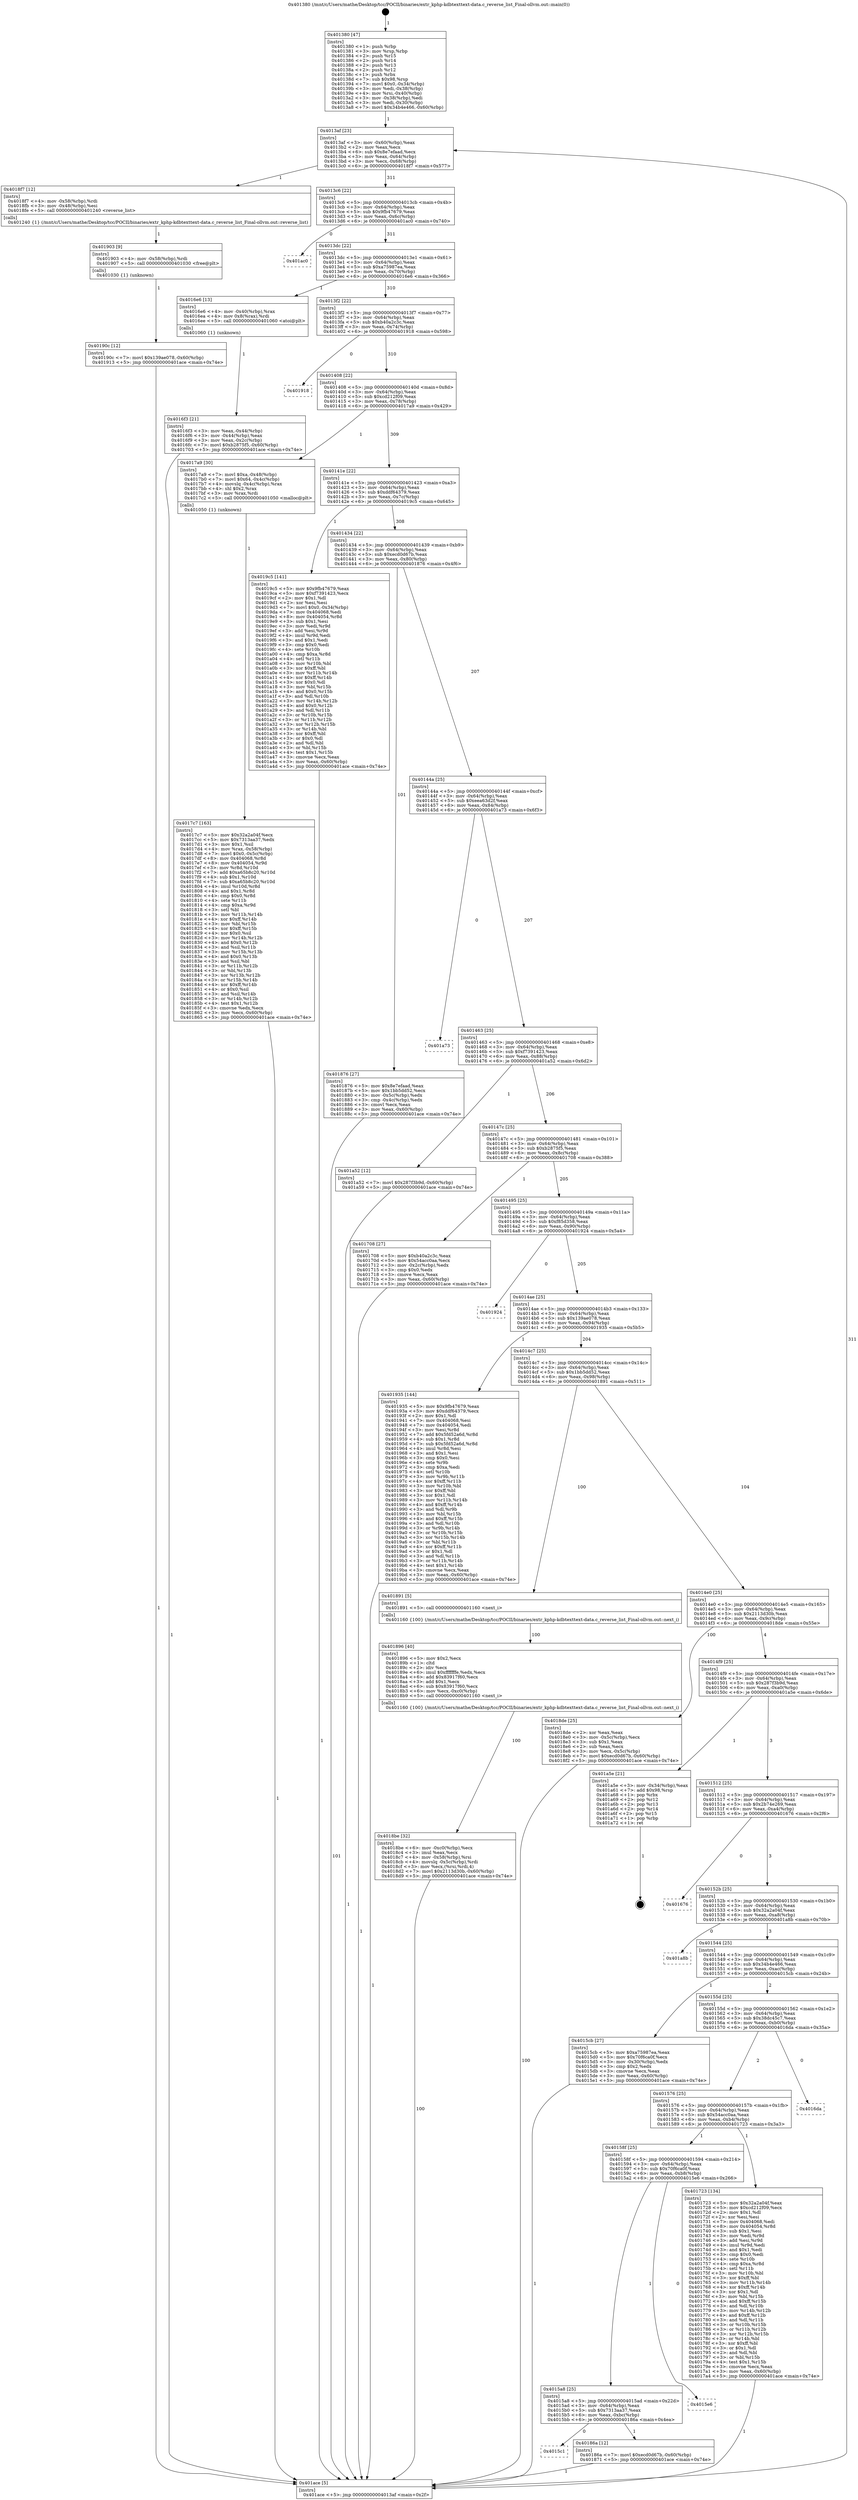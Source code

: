 digraph "0x401380" {
  label = "0x401380 (/mnt/c/Users/mathe/Desktop/tcc/POCII/binaries/extr_kphp-kdbtexttext-data.c_reverse_list_Final-ollvm.out::main(0))"
  labelloc = "t"
  node[shape=record]

  Entry [label="",width=0.3,height=0.3,shape=circle,fillcolor=black,style=filled]
  "0x4013af" [label="{
     0x4013af [23]\l
     | [instrs]\l
     &nbsp;&nbsp;0x4013af \<+3\>: mov -0x60(%rbp),%eax\l
     &nbsp;&nbsp;0x4013b2 \<+2\>: mov %eax,%ecx\l
     &nbsp;&nbsp;0x4013b4 \<+6\>: sub $0x8e7efaad,%ecx\l
     &nbsp;&nbsp;0x4013ba \<+3\>: mov %eax,-0x64(%rbp)\l
     &nbsp;&nbsp;0x4013bd \<+3\>: mov %ecx,-0x68(%rbp)\l
     &nbsp;&nbsp;0x4013c0 \<+6\>: je 00000000004018f7 \<main+0x577\>\l
  }"]
  "0x4018f7" [label="{
     0x4018f7 [12]\l
     | [instrs]\l
     &nbsp;&nbsp;0x4018f7 \<+4\>: mov -0x58(%rbp),%rdi\l
     &nbsp;&nbsp;0x4018fb \<+3\>: mov -0x48(%rbp),%esi\l
     &nbsp;&nbsp;0x4018fe \<+5\>: call 0000000000401240 \<reverse_list\>\l
     | [calls]\l
     &nbsp;&nbsp;0x401240 \{1\} (/mnt/c/Users/mathe/Desktop/tcc/POCII/binaries/extr_kphp-kdbtexttext-data.c_reverse_list_Final-ollvm.out::reverse_list)\l
  }"]
  "0x4013c6" [label="{
     0x4013c6 [22]\l
     | [instrs]\l
     &nbsp;&nbsp;0x4013c6 \<+5\>: jmp 00000000004013cb \<main+0x4b\>\l
     &nbsp;&nbsp;0x4013cb \<+3\>: mov -0x64(%rbp),%eax\l
     &nbsp;&nbsp;0x4013ce \<+5\>: sub $0x9fb47679,%eax\l
     &nbsp;&nbsp;0x4013d3 \<+3\>: mov %eax,-0x6c(%rbp)\l
     &nbsp;&nbsp;0x4013d6 \<+6\>: je 0000000000401ac0 \<main+0x740\>\l
  }"]
  Exit [label="",width=0.3,height=0.3,shape=circle,fillcolor=black,style=filled,peripheries=2]
  "0x401ac0" [label="{
     0x401ac0\l
  }", style=dashed]
  "0x4013dc" [label="{
     0x4013dc [22]\l
     | [instrs]\l
     &nbsp;&nbsp;0x4013dc \<+5\>: jmp 00000000004013e1 \<main+0x61\>\l
     &nbsp;&nbsp;0x4013e1 \<+3\>: mov -0x64(%rbp),%eax\l
     &nbsp;&nbsp;0x4013e4 \<+5\>: sub $0xa75987ea,%eax\l
     &nbsp;&nbsp;0x4013e9 \<+3\>: mov %eax,-0x70(%rbp)\l
     &nbsp;&nbsp;0x4013ec \<+6\>: je 00000000004016e6 \<main+0x366\>\l
  }"]
  "0x40190c" [label="{
     0x40190c [12]\l
     | [instrs]\l
     &nbsp;&nbsp;0x40190c \<+7\>: movl $0x139ae078,-0x60(%rbp)\l
     &nbsp;&nbsp;0x401913 \<+5\>: jmp 0000000000401ace \<main+0x74e\>\l
  }"]
  "0x4016e6" [label="{
     0x4016e6 [13]\l
     | [instrs]\l
     &nbsp;&nbsp;0x4016e6 \<+4\>: mov -0x40(%rbp),%rax\l
     &nbsp;&nbsp;0x4016ea \<+4\>: mov 0x8(%rax),%rdi\l
     &nbsp;&nbsp;0x4016ee \<+5\>: call 0000000000401060 \<atoi@plt\>\l
     | [calls]\l
     &nbsp;&nbsp;0x401060 \{1\} (unknown)\l
  }"]
  "0x4013f2" [label="{
     0x4013f2 [22]\l
     | [instrs]\l
     &nbsp;&nbsp;0x4013f2 \<+5\>: jmp 00000000004013f7 \<main+0x77\>\l
     &nbsp;&nbsp;0x4013f7 \<+3\>: mov -0x64(%rbp),%eax\l
     &nbsp;&nbsp;0x4013fa \<+5\>: sub $0xb40a2c3c,%eax\l
     &nbsp;&nbsp;0x4013ff \<+3\>: mov %eax,-0x74(%rbp)\l
     &nbsp;&nbsp;0x401402 \<+6\>: je 0000000000401918 \<main+0x598\>\l
  }"]
  "0x401903" [label="{
     0x401903 [9]\l
     | [instrs]\l
     &nbsp;&nbsp;0x401903 \<+4\>: mov -0x58(%rbp),%rdi\l
     &nbsp;&nbsp;0x401907 \<+5\>: call 0000000000401030 \<free@plt\>\l
     | [calls]\l
     &nbsp;&nbsp;0x401030 \{1\} (unknown)\l
  }"]
  "0x401918" [label="{
     0x401918\l
  }", style=dashed]
  "0x401408" [label="{
     0x401408 [22]\l
     | [instrs]\l
     &nbsp;&nbsp;0x401408 \<+5\>: jmp 000000000040140d \<main+0x8d\>\l
     &nbsp;&nbsp;0x40140d \<+3\>: mov -0x64(%rbp),%eax\l
     &nbsp;&nbsp;0x401410 \<+5\>: sub $0xcd212f09,%eax\l
     &nbsp;&nbsp;0x401415 \<+3\>: mov %eax,-0x78(%rbp)\l
     &nbsp;&nbsp;0x401418 \<+6\>: je 00000000004017a9 \<main+0x429\>\l
  }"]
  "0x4018be" [label="{
     0x4018be [32]\l
     | [instrs]\l
     &nbsp;&nbsp;0x4018be \<+6\>: mov -0xc0(%rbp),%ecx\l
     &nbsp;&nbsp;0x4018c4 \<+3\>: imul %eax,%ecx\l
     &nbsp;&nbsp;0x4018c7 \<+4\>: mov -0x58(%rbp),%rsi\l
     &nbsp;&nbsp;0x4018cb \<+4\>: movslq -0x5c(%rbp),%rdi\l
     &nbsp;&nbsp;0x4018cf \<+3\>: mov %ecx,(%rsi,%rdi,4)\l
     &nbsp;&nbsp;0x4018d2 \<+7\>: movl $0x2113d30b,-0x60(%rbp)\l
     &nbsp;&nbsp;0x4018d9 \<+5\>: jmp 0000000000401ace \<main+0x74e\>\l
  }"]
  "0x4017a9" [label="{
     0x4017a9 [30]\l
     | [instrs]\l
     &nbsp;&nbsp;0x4017a9 \<+7\>: movl $0xa,-0x48(%rbp)\l
     &nbsp;&nbsp;0x4017b0 \<+7\>: movl $0x64,-0x4c(%rbp)\l
     &nbsp;&nbsp;0x4017b7 \<+4\>: movslq -0x4c(%rbp),%rax\l
     &nbsp;&nbsp;0x4017bb \<+4\>: shl $0x2,%rax\l
     &nbsp;&nbsp;0x4017bf \<+3\>: mov %rax,%rdi\l
     &nbsp;&nbsp;0x4017c2 \<+5\>: call 0000000000401050 \<malloc@plt\>\l
     | [calls]\l
     &nbsp;&nbsp;0x401050 \{1\} (unknown)\l
  }"]
  "0x40141e" [label="{
     0x40141e [22]\l
     | [instrs]\l
     &nbsp;&nbsp;0x40141e \<+5\>: jmp 0000000000401423 \<main+0xa3\>\l
     &nbsp;&nbsp;0x401423 \<+3\>: mov -0x64(%rbp),%eax\l
     &nbsp;&nbsp;0x401426 \<+5\>: sub $0xddf64379,%eax\l
     &nbsp;&nbsp;0x40142b \<+3\>: mov %eax,-0x7c(%rbp)\l
     &nbsp;&nbsp;0x40142e \<+6\>: je 00000000004019c5 \<main+0x645\>\l
  }"]
  "0x401896" [label="{
     0x401896 [40]\l
     | [instrs]\l
     &nbsp;&nbsp;0x401896 \<+5\>: mov $0x2,%ecx\l
     &nbsp;&nbsp;0x40189b \<+1\>: cltd\l
     &nbsp;&nbsp;0x40189c \<+2\>: idiv %ecx\l
     &nbsp;&nbsp;0x40189e \<+6\>: imul $0xfffffffe,%edx,%ecx\l
     &nbsp;&nbsp;0x4018a4 \<+6\>: add $0x83917f60,%ecx\l
     &nbsp;&nbsp;0x4018aa \<+3\>: add $0x1,%ecx\l
     &nbsp;&nbsp;0x4018ad \<+6\>: sub $0x83917f60,%ecx\l
     &nbsp;&nbsp;0x4018b3 \<+6\>: mov %ecx,-0xc0(%rbp)\l
     &nbsp;&nbsp;0x4018b9 \<+5\>: call 0000000000401160 \<next_i\>\l
     | [calls]\l
     &nbsp;&nbsp;0x401160 \{100\} (/mnt/c/Users/mathe/Desktop/tcc/POCII/binaries/extr_kphp-kdbtexttext-data.c_reverse_list_Final-ollvm.out::next_i)\l
  }"]
  "0x4019c5" [label="{
     0x4019c5 [141]\l
     | [instrs]\l
     &nbsp;&nbsp;0x4019c5 \<+5\>: mov $0x9fb47679,%eax\l
     &nbsp;&nbsp;0x4019ca \<+5\>: mov $0xf7391423,%ecx\l
     &nbsp;&nbsp;0x4019cf \<+2\>: mov $0x1,%dl\l
     &nbsp;&nbsp;0x4019d1 \<+2\>: xor %esi,%esi\l
     &nbsp;&nbsp;0x4019d3 \<+7\>: movl $0x0,-0x34(%rbp)\l
     &nbsp;&nbsp;0x4019da \<+7\>: mov 0x404068,%edi\l
     &nbsp;&nbsp;0x4019e1 \<+8\>: mov 0x404054,%r8d\l
     &nbsp;&nbsp;0x4019e9 \<+3\>: sub $0x1,%esi\l
     &nbsp;&nbsp;0x4019ec \<+3\>: mov %edi,%r9d\l
     &nbsp;&nbsp;0x4019ef \<+3\>: add %esi,%r9d\l
     &nbsp;&nbsp;0x4019f2 \<+4\>: imul %r9d,%edi\l
     &nbsp;&nbsp;0x4019f6 \<+3\>: and $0x1,%edi\l
     &nbsp;&nbsp;0x4019f9 \<+3\>: cmp $0x0,%edi\l
     &nbsp;&nbsp;0x4019fc \<+4\>: sete %r10b\l
     &nbsp;&nbsp;0x401a00 \<+4\>: cmp $0xa,%r8d\l
     &nbsp;&nbsp;0x401a04 \<+4\>: setl %r11b\l
     &nbsp;&nbsp;0x401a08 \<+3\>: mov %r10b,%bl\l
     &nbsp;&nbsp;0x401a0b \<+3\>: xor $0xff,%bl\l
     &nbsp;&nbsp;0x401a0e \<+3\>: mov %r11b,%r14b\l
     &nbsp;&nbsp;0x401a11 \<+4\>: xor $0xff,%r14b\l
     &nbsp;&nbsp;0x401a15 \<+3\>: xor $0x0,%dl\l
     &nbsp;&nbsp;0x401a18 \<+3\>: mov %bl,%r15b\l
     &nbsp;&nbsp;0x401a1b \<+4\>: and $0x0,%r15b\l
     &nbsp;&nbsp;0x401a1f \<+3\>: and %dl,%r10b\l
     &nbsp;&nbsp;0x401a22 \<+3\>: mov %r14b,%r12b\l
     &nbsp;&nbsp;0x401a25 \<+4\>: and $0x0,%r12b\l
     &nbsp;&nbsp;0x401a29 \<+3\>: and %dl,%r11b\l
     &nbsp;&nbsp;0x401a2c \<+3\>: or %r10b,%r15b\l
     &nbsp;&nbsp;0x401a2f \<+3\>: or %r11b,%r12b\l
     &nbsp;&nbsp;0x401a32 \<+3\>: xor %r12b,%r15b\l
     &nbsp;&nbsp;0x401a35 \<+3\>: or %r14b,%bl\l
     &nbsp;&nbsp;0x401a38 \<+3\>: xor $0xff,%bl\l
     &nbsp;&nbsp;0x401a3b \<+3\>: or $0x0,%dl\l
     &nbsp;&nbsp;0x401a3e \<+2\>: and %dl,%bl\l
     &nbsp;&nbsp;0x401a40 \<+3\>: or %bl,%r15b\l
     &nbsp;&nbsp;0x401a43 \<+4\>: test $0x1,%r15b\l
     &nbsp;&nbsp;0x401a47 \<+3\>: cmovne %ecx,%eax\l
     &nbsp;&nbsp;0x401a4a \<+3\>: mov %eax,-0x60(%rbp)\l
     &nbsp;&nbsp;0x401a4d \<+5\>: jmp 0000000000401ace \<main+0x74e\>\l
  }"]
  "0x401434" [label="{
     0x401434 [22]\l
     | [instrs]\l
     &nbsp;&nbsp;0x401434 \<+5\>: jmp 0000000000401439 \<main+0xb9\>\l
     &nbsp;&nbsp;0x401439 \<+3\>: mov -0x64(%rbp),%eax\l
     &nbsp;&nbsp;0x40143c \<+5\>: sub $0xecd0d67b,%eax\l
     &nbsp;&nbsp;0x401441 \<+3\>: mov %eax,-0x80(%rbp)\l
     &nbsp;&nbsp;0x401444 \<+6\>: je 0000000000401876 \<main+0x4f6\>\l
  }"]
  "0x4015c1" [label="{
     0x4015c1\l
  }", style=dashed]
  "0x401876" [label="{
     0x401876 [27]\l
     | [instrs]\l
     &nbsp;&nbsp;0x401876 \<+5\>: mov $0x8e7efaad,%eax\l
     &nbsp;&nbsp;0x40187b \<+5\>: mov $0x1bb5dd52,%ecx\l
     &nbsp;&nbsp;0x401880 \<+3\>: mov -0x5c(%rbp),%edx\l
     &nbsp;&nbsp;0x401883 \<+3\>: cmp -0x4c(%rbp),%edx\l
     &nbsp;&nbsp;0x401886 \<+3\>: cmovl %ecx,%eax\l
     &nbsp;&nbsp;0x401889 \<+3\>: mov %eax,-0x60(%rbp)\l
     &nbsp;&nbsp;0x40188c \<+5\>: jmp 0000000000401ace \<main+0x74e\>\l
  }"]
  "0x40144a" [label="{
     0x40144a [25]\l
     | [instrs]\l
     &nbsp;&nbsp;0x40144a \<+5\>: jmp 000000000040144f \<main+0xcf\>\l
     &nbsp;&nbsp;0x40144f \<+3\>: mov -0x64(%rbp),%eax\l
     &nbsp;&nbsp;0x401452 \<+5\>: sub $0xeea63d2f,%eax\l
     &nbsp;&nbsp;0x401457 \<+6\>: mov %eax,-0x84(%rbp)\l
     &nbsp;&nbsp;0x40145d \<+6\>: je 0000000000401a73 \<main+0x6f3\>\l
  }"]
  "0x40186a" [label="{
     0x40186a [12]\l
     | [instrs]\l
     &nbsp;&nbsp;0x40186a \<+7\>: movl $0xecd0d67b,-0x60(%rbp)\l
     &nbsp;&nbsp;0x401871 \<+5\>: jmp 0000000000401ace \<main+0x74e\>\l
  }"]
  "0x401a73" [label="{
     0x401a73\l
  }", style=dashed]
  "0x401463" [label="{
     0x401463 [25]\l
     | [instrs]\l
     &nbsp;&nbsp;0x401463 \<+5\>: jmp 0000000000401468 \<main+0xe8\>\l
     &nbsp;&nbsp;0x401468 \<+3\>: mov -0x64(%rbp),%eax\l
     &nbsp;&nbsp;0x40146b \<+5\>: sub $0xf7391423,%eax\l
     &nbsp;&nbsp;0x401470 \<+6\>: mov %eax,-0x88(%rbp)\l
     &nbsp;&nbsp;0x401476 \<+6\>: je 0000000000401a52 \<main+0x6d2\>\l
  }"]
  "0x4015a8" [label="{
     0x4015a8 [25]\l
     | [instrs]\l
     &nbsp;&nbsp;0x4015a8 \<+5\>: jmp 00000000004015ad \<main+0x22d\>\l
     &nbsp;&nbsp;0x4015ad \<+3\>: mov -0x64(%rbp),%eax\l
     &nbsp;&nbsp;0x4015b0 \<+5\>: sub $0x7313aa37,%eax\l
     &nbsp;&nbsp;0x4015b5 \<+6\>: mov %eax,-0xbc(%rbp)\l
     &nbsp;&nbsp;0x4015bb \<+6\>: je 000000000040186a \<main+0x4ea\>\l
  }"]
  "0x401a52" [label="{
     0x401a52 [12]\l
     | [instrs]\l
     &nbsp;&nbsp;0x401a52 \<+7\>: movl $0x287f3b9d,-0x60(%rbp)\l
     &nbsp;&nbsp;0x401a59 \<+5\>: jmp 0000000000401ace \<main+0x74e\>\l
  }"]
  "0x40147c" [label="{
     0x40147c [25]\l
     | [instrs]\l
     &nbsp;&nbsp;0x40147c \<+5\>: jmp 0000000000401481 \<main+0x101\>\l
     &nbsp;&nbsp;0x401481 \<+3\>: mov -0x64(%rbp),%eax\l
     &nbsp;&nbsp;0x401484 \<+5\>: sub $0xb2875f5,%eax\l
     &nbsp;&nbsp;0x401489 \<+6\>: mov %eax,-0x8c(%rbp)\l
     &nbsp;&nbsp;0x40148f \<+6\>: je 0000000000401708 \<main+0x388\>\l
  }"]
  "0x4015e6" [label="{
     0x4015e6\l
  }", style=dashed]
  "0x401708" [label="{
     0x401708 [27]\l
     | [instrs]\l
     &nbsp;&nbsp;0x401708 \<+5\>: mov $0xb40a2c3c,%eax\l
     &nbsp;&nbsp;0x40170d \<+5\>: mov $0x54acc0aa,%ecx\l
     &nbsp;&nbsp;0x401712 \<+3\>: mov -0x2c(%rbp),%edx\l
     &nbsp;&nbsp;0x401715 \<+3\>: cmp $0x0,%edx\l
     &nbsp;&nbsp;0x401718 \<+3\>: cmove %ecx,%eax\l
     &nbsp;&nbsp;0x40171b \<+3\>: mov %eax,-0x60(%rbp)\l
     &nbsp;&nbsp;0x40171e \<+5\>: jmp 0000000000401ace \<main+0x74e\>\l
  }"]
  "0x401495" [label="{
     0x401495 [25]\l
     | [instrs]\l
     &nbsp;&nbsp;0x401495 \<+5\>: jmp 000000000040149a \<main+0x11a\>\l
     &nbsp;&nbsp;0x40149a \<+3\>: mov -0x64(%rbp),%eax\l
     &nbsp;&nbsp;0x40149d \<+5\>: sub $0xf85d358,%eax\l
     &nbsp;&nbsp;0x4014a2 \<+6\>: mov %eax,-0x90(%rbp)\l
     &nbsp;&nbsp;0x4014a8 \<+6\>: je 0000000000401924 \<main+0x5a4\>\l
  }"]
  "0x4017c7" [label="{
     0x4017c7 [163]\l
     | [instrs]\l
     &nbsp;&nbsp;0x4017c7 \<+5\>: mov $0x32a2a04f,%ecx\l
     &nbsp;&nbsp;0x4017cc \<+5\>: mov $0x7313aa37,%edx\l
     &nbsp;&nbsp;0x4017d1 \<+3\>: mov $0x1,%sil\l
     &nbsp;&nbsp;0x4017d4 \<+4\>: mov %rax,-0x58(%rbp)\l
     &nbsp;&nbsp;0x4017d8 \<+7\>: movl $0x0,-0x5c(%rbp)\l
     &nbsp;&nbsp;0x4017df \<+8\>: mov 0x404068,%r8d\l
     &nbsp;&nbsp;0x4017e7 \<+8\>: mov 0x404054,%r9d\l
     &nbsp;&nbsp;0x4017ef \<+3\>: mov %r8d,%r10d\l
     &nbsp;&nbsp;0x4017f2 \<+7\>: add $0xa65b8c20,%r10d\l
     &nbsp;&nbsp;0x4017f9 \<+4\>: sub $0x1,%r10d\l
     &nbsp;&nbsp;0x4017fd \<+7\>: sub $0xa65b8c20,%r10d\l
     &nbsp;&nbsp;0x401804 \<+4\>: imul %r10d,%r8d\l
     &nbsp;&nbsp;0x401808 \<+4\>: and $0x1,%r8d\l
     &nbsp;&nbsp;0x40180c \<+4\>: cmp $0x0,%r8d\l
     &nbsp;&nbsp;0x401810 \<+4\>: sete %r11b\l
     &nbsp;&nbsp;0x401814 \<+4\>: cmp $0xa,%r9d\l
     &nbsp;&nbsp;0x401818 \<+3\>: setl %bl\l
     &nbsp;&nbsp;0x40181b \<+3\>: mov %r11b,%r14b\l
     &nbsp;&nbsp;0x40181e \<+4\>: xor $0xff,%r14b\l
     &nbsp;&nbsp;0x401822 \<+3\>: mov %bl,%r15b\l
     &nbsp;&nbsp;0x401825 \<+4\>: xor $0xff,%r15b\l
     &nbsp;&nbsp;0x401829 \<+4\>: xor $0x0,%sil\l
     &nbsp;&nbsp;0x40182d \<+3\>: mov %r14b,%r12b\l
     &nbsp;&nbsp;0x401830 \<+4\>: and $0x0,%r12b\l
     &nbsp;&nbsp;0x401834 \<+3\>: and %sil,%r11b\l
     &nbsp;&nbsp;0x401837 \<+3\>: mov %r15b,%r13b\l
     &nbsp;&nbsp;0x40183a \<+4\>: and $0x0,%r13b\l
     &nbsp;&nbsp;0x40183e \<+3\>: and %sil,%bl\l
     &nbsp;&nbsp;0x401841 \<+3\>: or %r11b,%r12b\l
     &nbsp;&nbsp;0x401844 \<+3\>: or %bl,%r13b\l
     &nbsp;&nbsp;0x401847 \<+3\>: xor %r13b,%r12b\l
     &nbsp;&nbsp;0x40184a \<+3\>: or %r15b,%r14b\l
     &nbsp;&nbsp;0x40184d \<+4\>: xor $0xff,%r14b\l
     &nbsp;&nbsp;0x401851 \<+4\>: or $0x0,%sil\l
     &nbsp;&nbsp;0x401855 \<+3\>: and %sil,%r14b\l
     &nbsp;&nbsp;0x401858 \<+3\>: or %r14b,%r12b\l
     &nbsp;&nbsp;0x40185b \<+4\>: test $0x1,%r12b\l
     &nbsp;&nbsp;0x40185f \<+3\>: cmovne %edx,%ecx\l
     &nbsp;&nbsp;0x401862 \<+3\>: mov %ecx,-0x60(%rbp)\l
     &nbsp;&nbsp;0x401865 \<+5\>: jmp 0000000000401ace \<main+0x74e\>\l
  }"]
  "0x401924" [label="{
     0x401924\l
  }", style=dashed]
  "0x4014ae" [label="{
     0x4014ae [25]\l
     | [instrs]\l
     &nbsp;&nbsp;0x4014ae \<+5\>: jmp 00000000004014b3 \<main+0x133\>\l
     &nbsp;&nbsp;0x4014b3 \<+3\>: mov -0x64(%rbp),%eax\l
     &nbsp;&nbsp;0x4014b6 \<+5\>: sub $0x139ae078,%eax\l
     &nbsp;&nbsp;0x4014bb \<+6\>: mov %eax,-0x94(%rbp)\l
     &nbsp;&nbsp;0x4014c1 \<+6\>: je 0000000000401935 \<main+0x5b5\>\l
  }"]
  "0x40158f" [label="{
     0x40158f [25]\l
     | [instrs]\l
     &nbsp;&nbsp;0x40158f \<+5\>: jmp 0000000000401594 \<main+0x214\>\l
     &nbsp;&nbsp;0x401594 \<+3\>: mov -0x64(%rbp),%eax\l
     &nbsp;&nbsp;0x401597 \<+5\>: sub $0x70f6ca0f,%eax\l
     &nbsp;&nbsp;0x40159c \<+6\>: mov %eax,-0xb8(%rbp)\l
     &nbsp;&nbsp;0x4015a2 \<+6\>: je 00000000004015e6 \<main+0x266\>\l
  }"]
  "0x401935" [label="{
     0x401935 [144]\l
     | [instrs]\l
     &nbsp;&nbsp;0x401935 \<+5\>: mov $0x9fb47679,%eax\l
     &nbsp;&nbsp;0x40193a \<+5\>: mov $0xddf64379,%ecx\l
     &nbsp;&nbsp;0x40193f \<+2\>: mov $0x1,%dl\l
     &nbsp;&nbsp;0x401941 \<+7\>: mov 0x404068,%esi\l
     &nbsp;&nbsp;0x401948 \<+7\>: mov 0x404054,%edi\l
     &nbsp;&nbsp;0x40194f \<+3\>: mov %esi,%r8d\l
     &nbsp;&nbsp;0x401952 \<+7\>: add $0x5fd52a6d,%r8d\l
     &nbsp;&nbsp;0x401959 \<+4\>: sub $0x1,%r8d\l
     &nbsp;&nbsp;0x40195d \<+7\>: sub $0x5fd52a6d,%r8d\l
     &nbsp;&nbsp;0x401964 \<+4\>: imul %r8d,%esi\l
     &nbsp;&nbsp;0x401968 \<+3\>: and $0x1,%esi\l
     &nbsp;&nbsp;0x40196b \<+3\>: cmp $0x0,%esi\l
     &nbsp;&nbsp;0x40196e \<+4\>: sete %r9b\l
     &nbsp;&nbsp;0x401972 \<+3\>: cmp $0xa,%edi\l
     &nbsp;&nbsp;0x401975 \<+4\>: setl %r10b\l
     &nbsp;&nbsp;0x401979 \<+3\>: mov %r9b,%r11b\l
     &nbsp;&nbsp;0x40197c \<+4\>: xor $0xff,%r11b\l
     &nbsp;&nbsp;0x401980 \<+3\>: mov %r10b,%bl\l
     &nbsp;&nbsp;0x401983 \<+3\>: xor $0xff,%bl\l
     &nbsp;&nbsp;0x401986 \<+3\>: xor $0x1,%dl\l
     &nbsp;&nbsp;0x401989 \<+3\>: mov %r11b,%r14b\l
     &nbsp;&nbsp;0x40198c \<+4\>: and $0xff,%r14b\l
     &nbsp;&nbsp;0x401990 \<+3\>: and %dl,%r9b\l
     &nbsp;&nbsp;0x401993 \<+3\>: mov %bl,%r15b\l
     &nbsp;&nbsp;0x401996 \<+4\>: and $0xff,%r15b\l
     &nbsp;&nbsp;0x40199a \<+3\>: and %dl,%r10b\l
     &nbsp;&nbsp;0x40199d \<+3\>: or %r9b,%r14b\l
     &nbsp;&nbsp;0x4019a0 \<+3\>: or %r10b,%r15b\l
     &nbsp;&nbsp;0x4019a3 \<+3\>: xor %r15b,%r14b\l
     &nbsp;&nbsp;0x4019a6 \<+3\>: or %bl,%r11b\l
     &nbsp;&nbsp;0x4019a9 \<+4\>: xor $0xff,%r11b\l
     &nbsp;&nbsp;0x4019ad \<+3\>: or $0x1,%dl\l
     &nbsp;&nbsp;0x4019b0 \<+3\>: and %dl,%r11b\l
     &nbsp;&nbsp;0x4019b3 \<+3\>: or %r11b,%r14b\l
     &nbsp;&nbsp;0x4019b6 \<+4\>: test $0x1,%r14b\l
     &nbsp;&nbsp;0x4019ba \<+3\>: cmovne %ecx,%eax\l
     &nbsp;&nbsp;0x4019bd \<+3\>: mov %eax,-0x60(%rbp)\l
     &nbsp;&nbsp;0x4019c0 \<+5\>: jmp 0000000000401ace \<main+0x74e\>\l
  }"]
  "0x4014c7" [label="{
     0x4014c7 [25]\l
     | [instrs]\l
     &nbsp;&nbsp;0x4014c7 \<+5\>: jmp 00000000004014cc \<main+0x14c\>\l
     &nbsp;&nbsp;0x4014cc \<+3\>: mov -0x64(%rbp),%eax\l
     &nbsp;&nbsp;0x4014cf \<+5\>: sub $0x1bb5dd52,%eax\l
     &nbsp;&nbsp;0x4014d4 \<+6\>: mov %eax,-0x98(%rbp)\l
     &nbsp;&nbsp;0x4014da \<+6\>: je 0000000000401891 \<main+0x511\>\l
  }"]
  "0x401723" [label="{
     0x401723 [134]\l
     | [instrs]\l
     &nbsp;&nbsp;0x401723 \<+5\>: mov $0x32a2a04f,%eax\l
     &nbsp;&nbsp;0x401728 \<+5\>: mov $0xcd212f09,%ecx\l
     &nbsp;&nbsp;0x40172d \<+2\>: mov $0x1,%dl\l
     &nbsp;&nbsp;0x40172f \<+2\>: xor %esi,%esi\l
     &nbsp;&nbsp;0x401731 \<+7\>: mov 0x404068,%edi\l
     &nbsp;&nbsp;0x401738 \<+8\>: mov 0x404054,%r8d\l
     &nbsp;&nbsp;0x401740 \<+3\>: sub $0x1,%esi\l
     &nbsp;&nbsp;0x401743 \<+3\>: mov %edi,%r9d\l
     &nbsp;&nbsp;0x401746 \<+3\>: add %esi,%r9d\l
     &nbsp;&nbsp;0x401749 \<+4\>: imul %r9d,%edi\l
     &nbsp;&nbsp;0x40174d \<+3\>: and $0x1,%edi\l
     &nbsp;&nbsp;0x401750 \<+3\>: cmp $0x0,%edi\l
     &nbsp;&nbsp;0x401753 \<+4\>: sete %r10b\l
     &nbsp;&nbsp;0x401757 \<+4\>: cmp $0xa,%r8d\l
     &nbsp;&nbsp;0x40175b \<+4\>: setl %r11b\l
     &nbsp;&nbsp;0x40175f \<+3\>: mov %r10b,%bl\l
     &nbsp;&nbsp;0x401762 \<+3\>: xor $0xff,%bl\l
     &nbsp;&nbsp;0x401765 \<+3\>: mov %r11b,%r14b\l
     &nbsp;&nbsp;0x401768 \<+4\>: xor $0xff,%r14b\l
     &nbsp;&nbsp;0x40176c \<+3\>: xor $0x1,%dl\l
     &nbsp;&nbsp;0x40176f \<+3\>: mov %bl,%r15b\l
     &nbsp;&nbsp;0x401772 \<+4\>: and $0xff,%r15b\l
     &nbsp;&nbsp;0x401776 \<+3\>: and %dl,%r10b\l
     &nbsp;&nbsp;0x401779 \<+3\>: mov %r14b,%r12b\l
     &nbsp;&nbsp;0x40177c \<+4\>: and $0xff,%r12b\l
     &nbsp;&nbsp;0x401780 \<+3\>: and %dl,%r11b\l
     &nbsp;&nbsp;0x401783 \<+3\>: or %r10b,%r15b\l
     &nbsp;&nbsp;0x401786 \<+3\>: or %r11b,%r12b\l
     &nbsp;&nbsp;0x401789 \<+3\>: xor %r12b,%r15b\l
     &nbsp;&nbsp;0x40178c \<+3\>: or %r14b,%bl\l
     &nbsp;&nbsp;0x40178f \<+3\>: xor $0xff,%bl\l
     &nbsp;&nbsp;0x401792 \<+3\>: or $0x1,%dl\l
     &nbsp;&nbsp;0x401795 \<+2\>: and %dl,%bl\l
     &nbsp;&nbsp;0x401797 \<+3\>: or %bl,%r15b\l
     &nbsp;&nbsp;0x40179a \<+4\>: test $0x1,%r15b\l
     &nbsp;&nbsp;0x40179e \<+3\>: cmovne %ecx,%eax\l
     &nbsp;&nbsp;0x4017a1 \<+3\>: mov %eax,-0x60(%rbp)\l
     &nbsp;&nbsp;0x4017a4 \<+5\>: jmp 0000000000401ace \<main+0x74e\>\l
  }"]
  "0x401891" [label="{
     0x401891 [5]\l
     | [instrs]\l
     &nbsp;&nbsp;0x401891 \<+5\>: call 0000000000401160 \<next_i\>\l
     | [calls]\l
     &nbsp;&nbsp;0x401160 \{100\} (/mnt/c/Users/mathe/Desktop/tcc/POCII/binaries/extr_kphp-kdbtexttext-data.c_reverse_list_Final-ollvm.out::next_i)\l
  }"]
  "0x4014e0" [label="{
     0x4014e0 [25]\l
     | [instrs]\l
     &nbsp;&nbsp;0x4014e0 \<+5\>: jmp 00000000004014e5 \<main+0x165\>\l
     &nbsp;&nbsp;0x4014e5 \<+3\>: mov -0x64(%rbp),%eax\l
     &nbsp;&nbsp;0x4014e8 \<+5\>: sub $0x2113d30b,%eax\l
     &nbsp;&nbsp;0x4014ed \<+6\>: mov %eax,-0x9c(%rbp)\l
     &nbsp;&nbsp;0x4014f3 \<+6\>: je 00000000004018de \<main+0x55e\>\l
  }"]
  "0x401576" [label="{
     0x401576 [25]\l
     | [instrs]\l
     &nbsp;&nbsp;0x401576 \<+5\>: jmp 000000000040157b \<main+0x1fb\>\l
     &nbsp;&nbsp;0x40157b \<+3\>: mov -0x64(%rbp),%eax\l
     &nbsp;&nbsp;0x40157e \<+5\>: sub $0x54acc0aa,%eax\l
     &nbsp;&nbsp;0x401583 \<+6\>: mov %eax,-0xb4(%rbp)\l
     &nbsp;&nbsp;0x401589 \<+6\>: je 0000000000401723 \<main+0x3a3\>\l
  }"]
  "0x4018de" [label="{
     0x4018de [25]\l
     | [instrs]\l
     &nbsp;&nbsp;0x4018de \<+2\>: xor %eax,%eax\l
     &nbsp;&nbsp;0x4018e0 \<+3\>: mov -0x5c(%rbp),%ecx\l
     &nbsp;&nbsp;0x4018e3 \<+3\>: sub $0x1,%eax\l
     &nbsp;&nbsp;0x4018e6 \<+2\>: sub %eax,%ecx\l
     &nbsp;&nbsp;0x4018e8 \<+3\>: mov %ecx,-0x5c(%rbp)\l
     &nbsp;&nbsp;0x4018eb \<+7\>: movl $0xecd0d67b,-0x60(%rbp)\l
     &nbsp;&nbsp;0x4018f2 \<+5\>: jmp 0000000000401ace \<main+0x74e\>\l
  }"]
  "0x4014f9" [label="{
     0x4014f9 [25]\l
     | [instrs]\l
     &nbsp;&nbsp;0x4014f9 \<+5\>: jmp 00000000004014fe \<main+0x17e\>\l
     &nbsp;&nbsp;0x4014fe \<+3\>: mov -0x64(%rbp),%eax\l
     &nbsp;&nbsp;0x401501 \<+5\>: sub $0x287f3b9d,%eax\l
     &nbsp;&nbsp;0x401506 \<+6\>: mov %eax,-0xa0(%rbp)\l
     &nbsp;&nbsp;0x40150c \<+6\>: je 0000000000401a5e \<main+0x6de\>\l
  }"]
  "0x4016da" [label="{
     0x4016da\l
  }", style=dashed]
  "0x401a5e" [label="{
     0x401a5e [21]\l
     | [instrs]\l
     &nbsp;&nbsp;0x401a5e \<+3\>: mov -0x34(%rbp),%eax\l
     &nbsp;&nbsp;0x401a61 \<+7\>: add $0x98,%rsp\l
     &nbsp;&nbsp;0x401a68 \<+1\>: pop %rbx\l
     &nbsp;&nbsp;0x401a69 \<+2\>: pop %r12\l
     &nbsp;&nbsp;0x401a6b \<+2\>: pop %r13\l
     &nbsp;&nbsp;0x401a6d \<+2\>: pop %r14\l
     &nbsp;&nbsp;0x401a6f \<+2\>: pop %r15\l
     &nbsp;&nbsp;0x401a71 \<+1\>: pop %rbp\l
     &nbsp;&nbsp;0x401a72 \<+1\>: ret\l
  }"]
  "0x401512" [label="{
     0x401512 [25]\l
     | [instrs]\l
     &nbsp;&nbsp;0x401512 \<+5\>: jmp 0000000000401517 \<main+0x197\>\l
     &nbsp;&nbsp;0x401517 \<+3\>: mov -0x64(%rbp),%eax\l
     &nbsp;&nbsp;0x40151a \<+5\>: sub $0x2b74e269,%eax\l
     &nbsp;&nbsp;0x40151f \<+6\>: mov %eax,-0xa4(%rbp)\l
     &nbsp;&nbsp;0x401525 \<+6\>: je 0000000000401676 \<main+0x2f6\>\l
  }"]
  "0x4016f3" [label="{
     0x4016f3 [21]\l
     | [instrs]\l
     &nbsp;&nbsp;0x4016f3 \<+3\>: mov %eax,-0x44(%rbp)\l
     &nbsp;&nbsp;0x4016f6 \<+3\>: mov -0x44(%rbp),%eax\l
     &nbsp;&nbsp;0x4016f9 \<+3\>: mov %eax,-0x2c(%rbp)\l
     &nbsp;&nbsp;0x4016fc \<+7\>: movl $0xb2875f5,-0x60(%rbp)\l
     &nbsp;&nbsp;0x401703 \<+5\>: jmp 0000000000401ace \<main+0x74e\>\l
  }"]
  "0x401676" [label="{
     0x401676\l
  }", style=dashed]
  "0x40152b" [label="{
     0x40152b [25]\l
     | [instrs]\l
     &nbsp;&nbsp;0x40152b \<+5\>: jmp 0000000000401530 \<main+0x1b0\>\l
     &nbsp;&nbsp;0x401530 \<+3\>: mov -0x64(%rbp),%eax\l
     &nbsp;&nbsp;0x401533 \<+5\>: sub $0x32a2a04f,%eax\l
     &nbsp;&nbsp;0x401538 \<+6\>: mov %eax,-0xa8(%rbp)\l
     &nbsp;&nbsp;0x40153e \<+6\>: je 0000000000401a8b \<main+0x70b\>\l
  }"]
  "0x401380" [label="{
     0x401380 [47]\l
     | [instrs]\l
     &nbsp;&nbsp;0x401380 \<+1\>: push %rbp\l
     &nbsp;&nbsp;0x401381 \<+3\>: mov %rsp,%rbp\l
     &nbsp;&nbsp;0x401384 \<+2\>: push %r15\l
     &nbsp;&nbsp;0x401386 \<+2\>: push %r14\l
     &nbsp;&nbsp;0x401388 \<+2\>: push %r13\l
     &nbsp;&nbsp;0x40138a \<+2\>: push %r12\l
     &nbsp;&nbsp;0x40138c \<+1\>: push %rbx\l
     &nbsp;&nbsp;0x40138d \<+7\>: sub $0x98,%rsp\l
     &nbsp;&nbsp;0x401394 \<+7\>: movl $0x0,-0x34(%rbp)\l
     &nbsp;&nbsp;0x40139b \<+3\>: mov %edi,-0x38(%rbp)\l
     &nbsp;&nbsp;0x40139e \<+4\>: mov %rsi,-0x40(%rbp)\l
     &nbsp;&nbsp;0x4013a2 \<+3\>: mov -0x38(%rbp),%edi\l
     &nbsp;&nbsp;0x4013a5 \<+3\>: mov %edi,-0x30(%rbp)\l
     &nbsp;&nbsp;0x4013a8 \<+7\>: movl $0x34b4e466,-0x60(%rbp)\l
  }"]
  "0x401a8b" [label="{
     0x401a8b\l
  }", style=dashed]
  "0x401544" [label="{
     0x401544 [25]\l
     | [instrs]\l
     &nbsp;&nbsp;0x401544 \<+5\>: jmp 0000000000401549 \<main+0x1c9\>\l
     &nbsp;&nbsp;0x401549 \<+3\>: mov -0x64(%rbp),%eax\l
     &nbsp;&nbsp;0x40154c \<+5\>: sub $0x34b4e466,%eax\l
     &nbsp;&nbsp;0x401551 \<+6\>: mov %eax,-0xac(%rbp)\l
     &nbsp;&nbsp;0x401557 \<+6\>: je 00000000004015cb \<main+0x24b\>\l
  }"]
  "0x401ace" [label="{
     0x401ace [5]\l
     | [instrs]\l
     &nbsp;&nbsp;0x401ace \<+5\>: jmp 00000000004013af \<main+0x2f\>\l
  }"]
  "0x4015cb" [label="{
     0x4015cb [27]\l
     | [instrs]\l
     &nbsp;&nbsp;0x4015cb \<+5\>: mov $0xa75987ea,%eax\l
     &nbsp;&nbsp;0x4015d0 \<+5\>: mov $0x70f6ca0f,%ecx\l
     &nbsp;&nbsp;0x4015d5 \<+3\>: mov -0x30(%rbp),%edx\l
     &nbsp;&nbsp;0x4015d8 \<+3\>: cmp $0x2,%edx\l
     &nbsp;&nbsp;0x4015db \<+3\>: cmovne %ecx,%eax\l
     &nbsp;&nbsp;0x4015de \<+3\>: mov %eax,-0x60(%rbp)\l
     &nbsp;&nbsp;0x4015e1 \<+5\>: jmp 0000000000401ace \<main+0x74e\>\l
  }"]
  "0x40155d" [label="{
     0x40155d [25]\l
     | [instrs]\l
     &nbsp;&nbsp;0x40155d \<+5\>: jmp 0000000000401562 \<main+0x1e2\>\l
     &nbsp;&nbsp;0x401562 \<+3\>: mov -0x64(%rbp),%eax\l
     &nbsp;&nbsp;0x401565 \<+5\>: sub $0x38dc45c7,%eax\l
     &nbsp;&nbsp;0x40156a \<+6\>: mov %eax,-0xb0(%rbp)\l
     &nbsp;&nbsp;0x401570 \<+6\>: je 00000000004016da \<main+0x35a\>\l
  }"]
  Entry -> "0x401380" [label=" 1"]
  "0x4013af" -> "0x4018f7" [label=" 1"]
  "0x4013af" -> "0x4013c6" [label=" 311"]
  "0x401a5e" -> Exit [label=" 1"]
  "0x4013c6" -> "0x401ac0" [label=" 0"]
  "0x4013c6" -> "0x4013dc" [label=" 311"]
  "0x401a52" -> "0x401ace" [label=" 1"]
  "0x4013dc" -> "0x4016e6" [label=" 1"]
  "0x4013dc" -> "0x4013f2" [label=" 310"]
  "0x4019c5" -> "0x401ace" [label=" 1"]
  "0x4013f2" -> "0x401918" [label=" 0"]
  "0x4013f2" -> "0x401408" [label=" 310"]
  "0x401935" -> "0x401ace" [label=" 1"]
  "0x401408" -> "0x4017a9" [label=" 1"]
  "0x401408" -> "0x40141e" [label=" 309"]
  "0x40190c" -> "0x401ace" [label=" 1"]
  "0x40141e" -> "0x4019c5" [label=" 1"]
  "0x40141e" -> "0x401434" [label=" 308"]
  "0x401903" -> "0x40190c" [label=" 1"]
  "0x401434" -> "0x401876" [label=" 101"]
  "0x401434" -> "0x40144a" [label=" 207"]
  "0x4018f7" -> "0x401903" [label=" 1"]
  "0x40144a" -> "0x401a73" [label=" 0"]
  "0x40144a" -> "0x401463" [label=" 207"]
  "0x4018de" -> "0x401ace" [label=" 100"]
  "0x401463" -> "0x401a52" [label=" 1"]
  "0x401463" -> "0x40147c" [label=" 206"]
  "0x401896" -> "0x4018be" [label=" 100"]
  "0x40147c" -> "0x401708" [label=" 1"]
  "0x40147c" -> "0x401495" [label=" 205"]
  "0x401891" -> "0x401896" [label=" 100"]
  "0x401495" -> "0x401924" [label=" 0"]
  "0x401495" -> "0x4014ae" [label=" 205"]
  "0x40186a" -> "0x401ace" [label=" 1"]
  "0x4014ae" -> "0x401935" [label=" 1"]
  "0x4014ae" -> "0x4014c7" [label=" 204"]
  "0x4015a8" -> "0x4015c1" [label=" 0"]
  "0x4014c7" -> "0x401891" [label=" 100"]
  "0x4014c7" -> "0x4014e0" [label=" 104"]
  "0x4015a8" -> "0x40186a" [label=" 1"]
  "0x4014e0" -> "0x4018de" [label=" 100"]
  "0x4014e0" -> "0x4014f9" [label=" 4"]
  "0x40158f" -> "0x4015a8" [label=" 1"]
  "0x4014f9" -> "0x401a5e" [label=" 1"]
  "0x4014f9" -> "0x401512" [label=" 3"]
  "0x40158f" -> "0x4015e6" [label=" 0"]
  "0x401512" -> "0x401676" [label=" 0"]
  "0x401512" -> "0x40152b" [label=" 3"]
  "0x4017c7" -> "0x401ace" [label=" 1"]
  "0x40152b" -> "0x401a8b" [label=" 0"]
  "0x40152b" -> "0x401544" [label=" 3"]
  "0x4017a9" -> "0x4017c7" [label=" 1"]
  "0x401544" -> "0x4015cb" [label=" 1"]
  "0x401544" -> "0x40155d" [label=" 2"]
  "0x4015cb" -> "0x401ace" [label=" 1"]
  "0x401380" -> "0x4013af" [label=" 1"]
  "0x401ace" -> "0x4013af" [label=" 311"]
  "0x4016e6" -> "0x4016f3" [label=" 1"]
  "0x4016f3" -> "0x401ace" [label=" 1"]
  "0x401708" -> "0x401ace" [label=" 1"]
  "0x401876" -> "0x401ace" [label=" 101"]
  "0x40155d" -> "0x4016da" [label=" 0"]
  "0x40155d" -> "0x401576" [label=" 2"]
  "0x4018be" -> "0x401ace" [label=" 100"]
  "0x401576" -> "0x401723" [label=" 1"]
  "0x401576" -> "0x40158f" [label=" 1"]
  "0x401723" -> "0x401ace" [label=" 1"]
}
